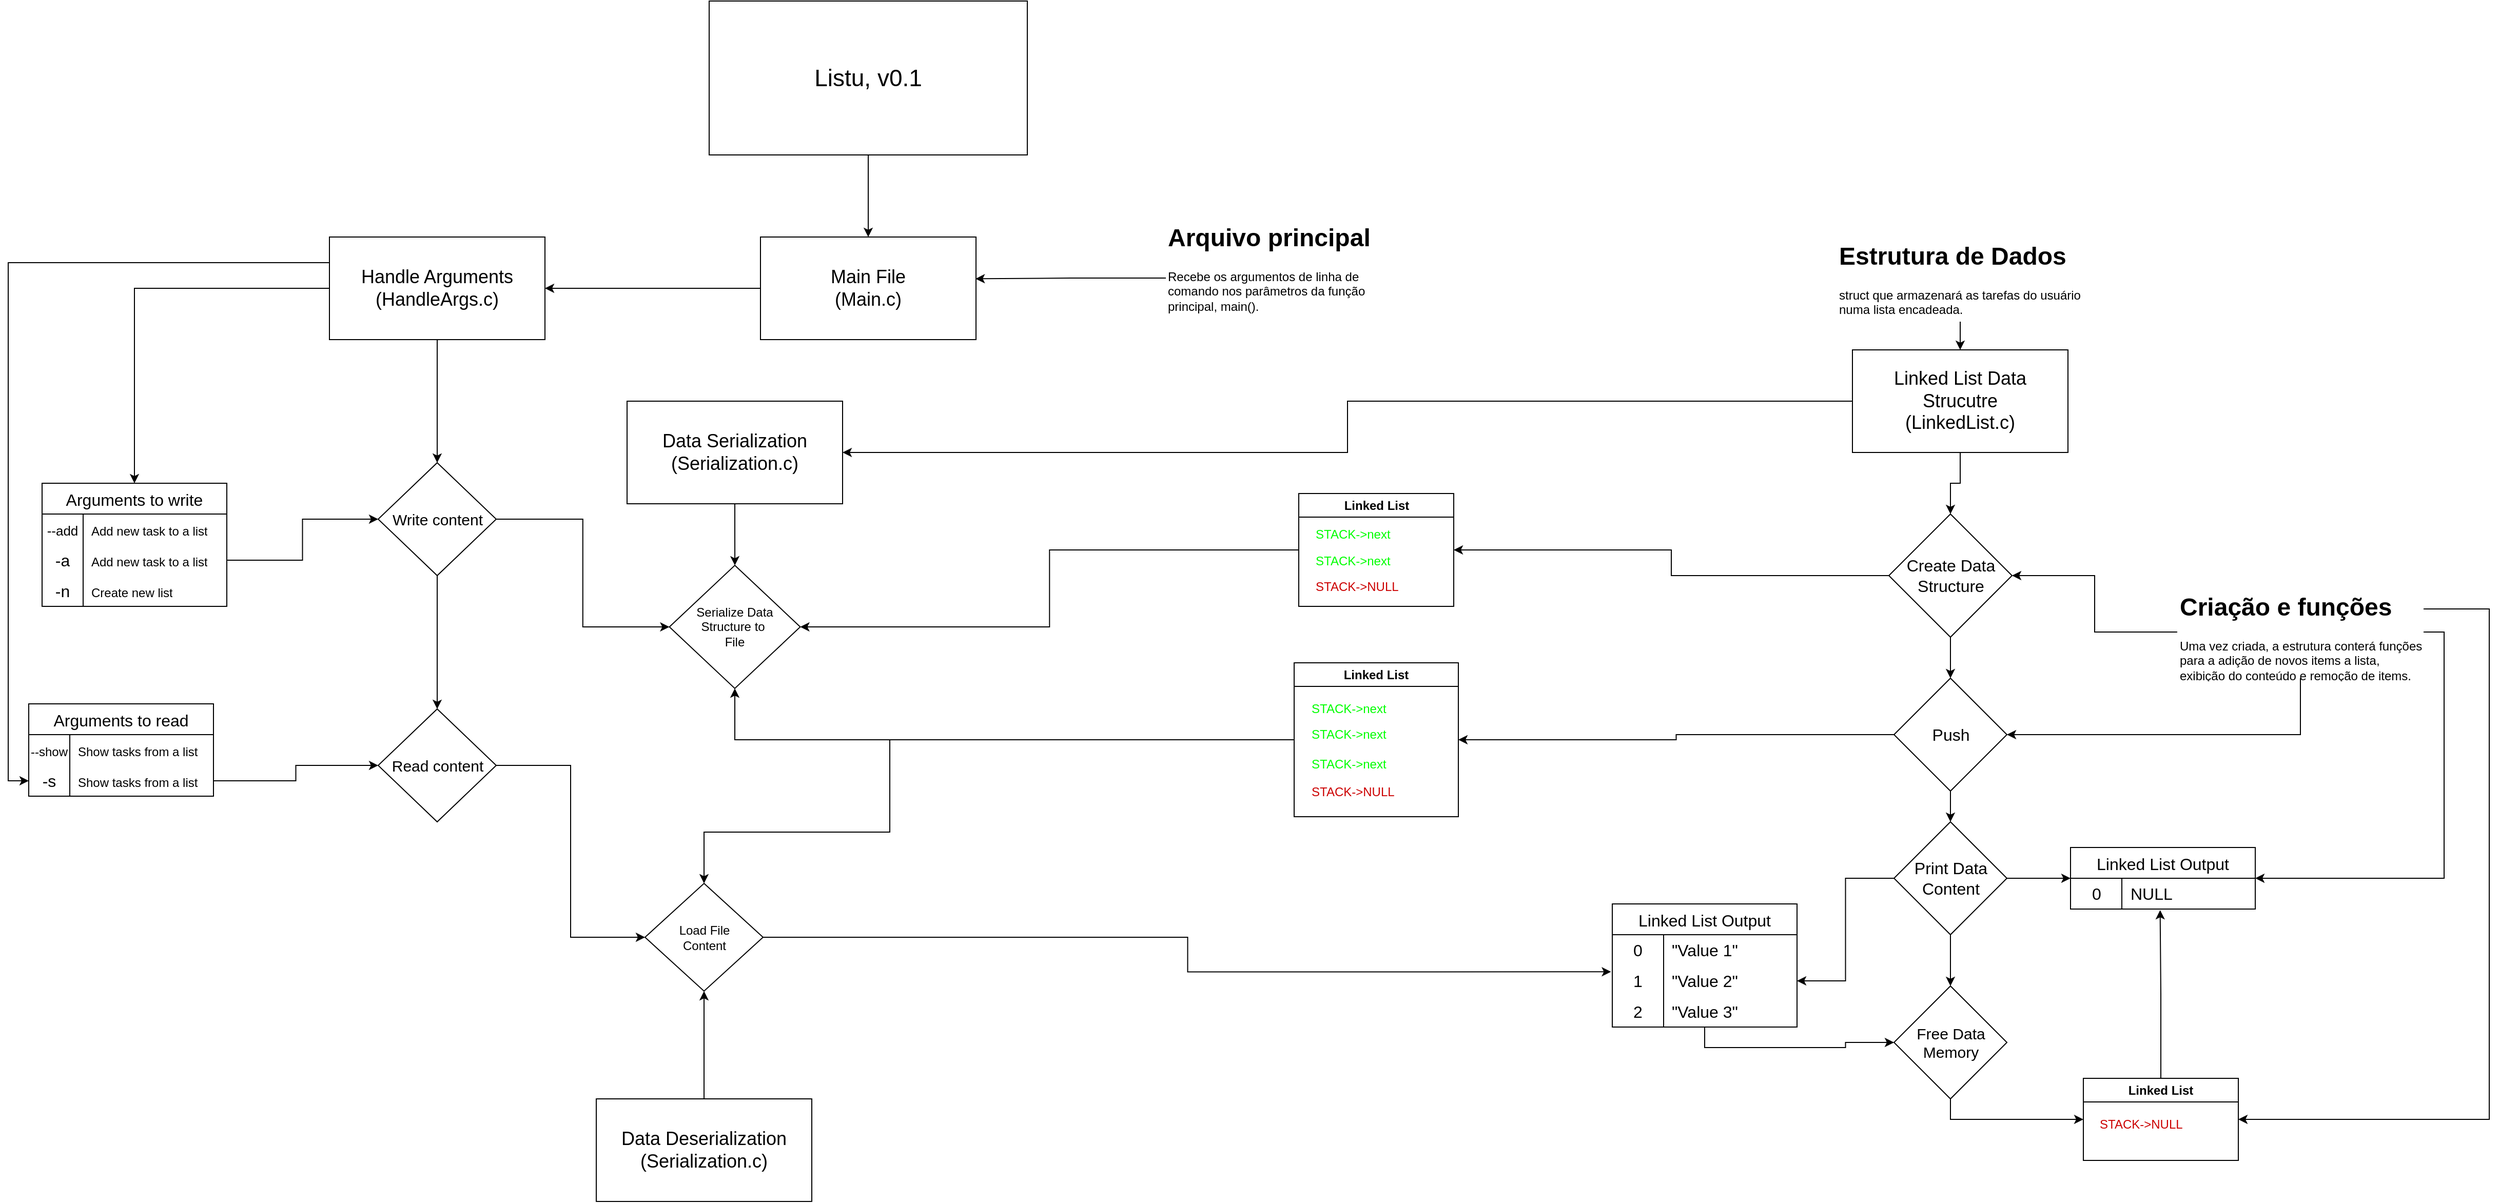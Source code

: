 <mxfile>
    <diagram name="Página-1" id="Dl93Pa4fXCjgyZipKozr">
        <mxGraphModel dx="4282" dy="3084" grid="1" gridSize="10" guides="1" tooltips="1" connect="1" arrows="1" fold="1" page="1" pageScale="1" pageWidth="827" pageHeight="1169" math="0" shadow="0">
            <root>
                <mxCell id="0"/>
                <mxCell id="1" parent="0"/>
                <mxCell id="tLlCtSVkL9Z7azAqla3r-8" style="edgeStyle=orthogonalEdgeStyle;rounded=0;orthogonalLoop=1;jettySize=auto;html=1;exitX=0.5;exitY=1;exitDx=0;exitDy=0;entryX=0.5;entryY=0;entryDx=0;entryDy=0;" parent="1" source="tLlCtSVkL9Z7azAqla3r-1" target="tLlCtSVkL9Z7azAqla3r-4" edge="1">
                    <mxGeometry relative="1" as="geometry"/>
                </mxCell>
                <mxCell id="tLlCtSVkL9Z7azAqla3r-1" value="&lt;font style=&quot;font-size: 23px;&quot;&gt;Listu,&amp;nbsp;&lt;/font&gt;&lt;span style=&quot;font-size: 23px; background-color: initial;&quot;&gt;v0.1&lt;/span&gt;" style="rounded=0;whiteSpace=wrap;html=1;" parent="1" vertex="1">
                    <mxGeometry x="250" y="-120" width="310" height="150" as="geometry"/>
                </mxCell>
                <mxCell id="tLlCtSVkL9Z7azAqla3r-14" style="edgeStyle=orthogonalEdgeStyle;rounded=0;orthogonalLoop=1;jettySize=auto;html=1;exitX=0.5;exitY=1;exitDx=0;exitDy=0;entryX=0.5;entryY=0;entryDx=0;entryDy=0;" parent="1" source="tLlCtSVkL9Z7azAqla3r-2" target="tLlCtSVkL9Z7azAqla3r-10" edge="1">
                    <mxGeometry relative="1" as="geometry"/>
                </mxCell>
                <mxCell id="tLlCtSVkL9Z7azAqla3r-19" style="edgeStyle=orthogonalEdgeStyle;rounded=0;orthogonalLoop=1;jettySize=auto;html=1;exitX=0;exitY=0.5;exitDx=0;exitDy=0;entryX=1;entryY=0.5;entryDx=0;entryDy=0;" parent="1" source="tLlCtSVkL9Z7azAqla3r-2" target="tLlCtSVkL9Z7azAqla3r-5" edge="1">
                    <mxGeometry relative="1" as="geometry"/>
                </mxCell>
                <mxCell id="tLlCtSVkL9Z7azAqla3r-2" value="&lt;font style=&quot;font-size: 18px;&quot;&gt;Linked List Data&lt;/font&gt;&lt;div&gt;&lt;font style=&quot;font-size: 18px;&quot;&gt;Strucutre&lt;/font&gt;&lt;/div&gt;&lt;div&gt;&lt;font style=&quot;font-size: 18px;&quot;&gt;(LinkedList.c)&lt;/font&gt;&lt;/div&gt;" style="rounded=0;whiteSpace=wrap;html=1;" parent="1" vertex="1">
                    <mxGeometry x="1364" y="220" width="210" height="100" as="geometry"/>
                </mxCell>
                <mxCell id="tLlCtSVkL9Z7azAqla3r-137" style="edgeStyle=orthogonalEdgeStyle;rounded=0;orthogonalLoop=1;jettySize=auto;html=1;exitX=0;exitY=0.5;exitDx=0;exitDy=0;entryX=1;entryY=0.5;entryDx=0;entryDy=0;" parent="1" source="tLlCtSVkL9Z7azAqla3r-4" target="tLlCtSVkL9Z7azAqla3r-6" edge="1">
                    <mxGeometry relative="1" as="geometry"/>
                </mxCell>
                <mxCell id="tLlCtSVkL9Z7azAqla3r-4" value="&lt;div&gt;&lt;font style=&quot;font-size: 18px;&quot;&gt;Main File&lt;/font&gt;&lt;/div&gt;&lt;font style=&quot;font-size: 18px;&quot;&gt;(Main.c)&lt;/font&gt;" style="rounded=0;whiteSpace=wrap;html=1;" parent="1" vertex="1">
                    <mxGeometry x="300" y="110" width="210" height="100" as="geometry"/>
                </mxCell>
                <mxCell id="tLlCtSVkL9Z7azAqla3r-29" value="" style="edgeStyle=orthogonalEdgeStyle;rounded=0;orthogonalLoop=1;jettySize=auto;html=1;" parent="1" source="tLlCtSVkL9Z7azAqla3r-5" target="tLlCtSVkL9Z7azAqla3r-28" edge="1">
                    <mxGeometry relative="1" as="geometry"/>
                </mxCell>
                <mxCell id="tLlCtSVkL9Z7azAqla3r-5" value="&lt;span style=&quot;font-size: 18px;&quot;&gt;Data Serialization&lt;/span&gt;&lt;div&gt;&lt;span style=&quot;font-size: 18px;&quot;&gt;(Serialization.c)&lt;/span&gt;&lt;/div&gt;" style="rounded=0;whiteSpace=wrap;html=1;" parent="1" vertex="1">
                    <mxGeometry x="170" y="270" width="210" height="100" as="geometry"/>
                </mxCell>
                <mxCell id="tLlCtSVkL9Z7azAqla3r-139" value="" style="edgeStyle=orthogonalEdgeStyle;rounded=0;orthogonalLoop=1;jettySize=auto;html=1;" parent="1" source="tLlCtSVkL9Z7azAqla3r-6" target="tLlCtSVkL9Z7azAqla3r-138" edge="1">
                    <mxGeometry relative="1" as="geometry"/>
                </mxCell>
                <mxCell id="tLlCtSVkL9Z7azAqla3r-180" style="edgeStyle=orthogonalEdgeStyle;rounded=0;orthogonalLoop=1;jettySize=auto;html=1;exitX=0;exitY=0.5;exitDx=0;exitDy=0;entryX=0.5;entryY=0;entryDx=0;entryDy=0;" parent="1" source="tLlCtSVkL9Z7azAqla3r-6" target="tLlCtSVkL9Z7azAqla3r-156" edge="1">
                    <mxGeometry relative="1" as="geometry"/>
                </mxCell>
                <mxCell id="tLlCtSVkL9Z7azAqla3r-181" style="edgeStyle=orthogonalEdgeStyle;rounded=0;orthogonalLoop=1;jettySize=auto;html=1;exitX=0;exitY=0.25;exitDx=0;exitDy=0;entryX=0;entryY=0.5;entryDx=0;entryDy=0;" parent="1" source="tLlCtSVkL9Z7azAqla3r-6" target="tLlCtSVkL9Z7azAqla3r-170" edge="1">
                    <mxGeometry relative="1" as="geometry">
                        <mxPoint x="-480" y="550" as="targetPoint"/>
                    </mxGeometry>
                </mxCell>
                <mxCell id="tLlCtSVkL9Z7azAqla3r-6" value="&lt;font style=&quot;font-size: 18px;&quot;&gt;Handle Arguments&lt;/font&gt;&lt;div&gt;&lt;font style=&quot;font-size: 18px;&quot;&gt;(HandleArgs.c)&lt;/font&gt;&lt;/div&gt;" style="rounded=0;whiteSpace=wrap;html=1;" parent="1" vertex="1">
                    <mxGeometry x="-120" y="110" width="210" height="100" as="geometry"/>
                </mxCell>
                <mxCell id="tLlCtSVkL9Z7azAqla3r-13" style="edgeStyle=orthogonalEdgeStyle;rounded=0;orthogonalLoop=1;jettySize=auto;html=1;exitX=0.5;exitY=1;exitDx=0;exitDy=0;entryX=0.5;entryY=0;entryDx=0;entryDy=0;" parent="1" source="tLlCtSVkL9Z7azAqla3r-9" target="tLlCtSVkL9Z7azAqla3r-11" edge="1">
                    <mxGeometry relative="1" as="geometry"/>
                </mxCell>
                <mxCell id="tLlCtSVkL9Z7azAqla3r-117" style="edgeStyle=orthogonalEdgeStyle;rounded=0;orthogonalLoop=1;jettySize=auto;html=1;exitX=0;exitY=0.5;exitDx=0;exitDy=0;entryX=1;entryY=0.5;entryDx=0;entryDy=0;" parent="1" source="tLlCtSVkL9Z7azAqla3r-9" target="tLlCtSVkL9Z7azAqla3r-55" edge="1">
                    <mxGeometry relative="1" as="geometry">
                        <mxPoint x="1300" y="625" as="targetPoint"/>
                    </mxGeometry>
                </mxCell>
                <mxCell id="tLlCtSVkL9Z7azAqla3r-9" value="&lt;font style=&quot;font-size: 16px;&quot;&gt;Push&lt;/font&gt;" style="rhombus;whiteSpace=wrap;html=1;" parent="1" vertex="1">
                    <mxGeometry x="1404.5" y="540" width="110" height="110" as="geometry"/>
                </mxCell>
                <mxCell id="tLlCtSVkL9Z7azAqla3r-12" style="edgeStyle=orthogonalEdgeStyle;rounded=0;orthogonalLoop=1;jettySize=auto;html=1;exitX=0.5;exitY=1;exitDx=0;exitDy=0;entryX=0.5;entryY=0;entryDx=0;entryDy=0;" parent="1" source="tLlCtSVkL9Z7azAqla3r-10" target="tLlCtSVkL9Z7azAqla3r-9" edge="1">
                    <mxGeometry relative="1" as="geometry"/>
                </mxCell>
                <mxCell id="QZfTrcDNZzb8Ww1M7tTq-1" style="edgeStyle=orthogonalEdgeStyle;rounded=0;orthogonalLoop=1;jettySize=auto;html=1;exitX=0;exitY=0.5;exitDx=0;exitDy=0;entryX=1;entryY=0.5;entryDx=0;entryDy=0;" parent="1" source="tLlCtSVkL9Z7azAqla3r-10" target="tLlCtSVkL9Z7azAqla3r-50" edge="1">
                    <mxGeometry relative="1" as="geometry">
                        <mxPoint x="1295.5" y="440" as="targetPoint"/>
                    </mxGeometry>
                </mxCell>
                <mxCell id="tLlCtSVkL9Z7azAqla3r-10" value="&lt;font style=&quot;font-size: 16px;&quot;&gt;Create Data&lt;/font&gt;&lt;div&gt;&lt;font style=&quot;font-size: 16px;&quot;&gt;Structure&lt;/font&gt;&lt;/div&gt;" style="rhombus;whiteSpace=wrap;html=1;" parent="1" vertex="1">
                    <mxGeometry x="1399.5" y="380" width="120" height="120" as="geometry"/>
                </mxCell>
                <mxCell id="tLlCtSVkL9Z7azAqla3r-15" style="edgeStyle=orthogonalEdgeStyle;rounded=0;orthogonalLoop=1;jettySize=auto;html=1;exitX=0.5;exitY=1;exitDx=0;exitDy=0;entryX=0.5;entryY=0;entryDx=0;entryDy=0;" parent="1" source="tLlCtSVkL9Z7azAqla3r-11" target="tLlCtSVkL9Z7azAqla3r-16" edge="1">
                    <mxGeometry relative="1" as="geometry">
                        <mxPoint x="1459.5" y="840" as="targetPoint"/>
                    </mxGeometry>
                </mxCell>
                <mxCell id="tLlCtSVkL9Z7azAqla3r-121" style="edgeStyle=orthogonalEdgeStyle;rounded=0;orthogonalLoop=1;jettySize=auto;html=1;exitX=0;exitY=0.5;exitDx=0;exitDy=0;entryX=1;entryY=0.5;entryDx=0;entryDy=0;" parent="1" source="tLlCtSVkL9Z7azAqla3r-11" target="tLlCtSVkL9Z7azAqla3r-67" edge="1">
                    <mxGeometry relative="1" as="geometry"/>
                </mxCell>
                <mxCell id="tLlCtSVkL9Z7azAqla3r-126" style="edgeStyle=orthogonalEdgeStyle;rounded=0;orthogonalLoop=1;jettySize=auto;html=1;exitX=1;exitY=0.5;exitDx=0;exitDy=0;entryX=0;entryY=0.5;entryDx=0;entryDy=0;" parent="1" source="tLlCtSVkL9Z7azAqla3r-11" target="tLlCtSVkL9Z7azAqla3r-101" edge="1">
                    <mxGeometry relative="1" as="geometry"/>
                </mxCell>
                <mxCell id="tLlCtSVkL9Z7azAqla3r-11" value="&lt;font style=&quot;font-size: 16px;&quot;&gt;Print Data&lt;/font&gt;&lt;div&gt;&lt;font style=&quot;font-size: 16px;&quot;&gt;Content&lt;/font&gt;&lt;/div&gt;" style="rhombus;whiteSpace=wrap;html=1;" parent="1" vertex="1">
                    <mxGeometry x="1404.5" y="680" width="110" height="110" as="geometry"/>
                </mxCell>
                <mxCell id="tLlCtSVkL9Z7azAqla3r-100" style="edgeStyle=orthogonalEdgeStyle;rounded=0;orthogonalLoop=1;jettySize=auto;html=1;exitX=0.5;exitY=1;exitDx=0;exitDy=0;entryX=0;entryY=0.5;entryDx=0;entryDy=0;" parent="1" source="tLlCtSVkL9Z7azAqla3r-16" target="tLlCtSVkL9Z7azAqla3r-91" edge="1">
                    <mxGeometry relative="1" as="geometry"/>
                </mxCell>
                <mxCell id="tLlCtSVkL9Z7azAqla3r-16" value="&lt;div&gt;&lt;font style=&quot;font-size: 15px;&quot;&gt;&lt;br&gt;&lt;/font&gt;&lt;/div&gt;&lt;font style=&quot;font-size: 15px;&quot;&gt;Free Data&lt;/font&gt;&lt;div&gt;&lt;font style=&quot;font-size: 15px;&quot;&gt;Memory&lt;/font&gt;&lt;div style=&quot;font-size: 15px;&quot;&gt;&lt;br&gt;&lt;/div&gt;&lt;/div&gt;" style="rhombus;whiteSpace=wrap;html=1;" parent="1" vertex="1">
                    <mxGeometry x="1404.5" y="840" width="110" height="110" as="geometry"/>
                </mxCell>
                <mxCell id="tLlCtSVkL9Z7azAqla3r-132" value="" style="edgeStyle=orthogonalEdgeStyle;rounded=0;orthogonalLoop=1;jettySize=auto;html=1;" parent="1" source="tLlCtSVkL9Z7azAqla3r-25" target="tLlCtSVkL9Z7azAqla3r-131" edge="1">
                    <mxGeometry relative="1" as="geometry"/>
                </mxCell>
                <mxCell id="tLlCtSVkL9Z7azAqla3r-25" value="&lt;span style=&quot;font-size: 18px;&quot;&gt;Data Deserialization&lt;/span&gt;&lt;div&gt;&lt;span style=&quot;font-size: 18px;&quot;&gt;(Serialization.c)&lt;/span&gt;&lt;/div&gt;" style="rounded=0;whiteSpace=wrap;html=1;" parent="1" vertex="1">
                    <mxGeometry x="140" y="950" width="210" height="100" as="geometry"/>
                </mxCell>
                <mxCell id="tLlCtSVkL9Z7azAqla3r-28" value="Serialize Data&lt;div&gt;Structure to&amp;nbsp;&lt;/div&gt;&lt;div&gt;File&lt;/div&gt;" style="rhombus;whiteSpace=wrap;html=1;rounded=0;" parent="1" vertex="1">
                    <mxGeometry x="211.25" y="430" width="127.5" height="120" as="geometry"/>
                </mxCell>
                <mxCell id="tLlCtSVkL9Z7azAqla3r-116" style="edgeStyle=orthogonalEdgeStyle;rounded=0;orthogonalLoop=1;jettySize=auto;html=1;exitX=0;exitY=0.5;exitDx=0;exitDy=0;entryX=1;entryY=0.5;entryDx=0;entryDy=0;" parent="1" source="tLlCtSVkL9Z7azAqla3r-50" target="tLlCtSVkL9Z7azAqla3r-28" edge="1">
                    <mxGeometry relative="1" as="geometry"/>
                </mxCell>
                <mxCell id="tLlCtSVkL9Z7azAqla3r-50" value="Linked List" style="swimlane;whiteSpace=wrap;html=1;" parent="1" vertex="1">
                    <mxGeometry x="824.5" y="360" width="151" height="110" as="geometry">
                        <mxRectangle x="1010" y="420" width="100" height="30" as="alternateBounds"/>
                    </mxGeometry>
                </mxCell>
                <mxCell id="tLlCtSVkL9Z7azAqla3r-51" value="&lt;font color=&quot;#00ff00&quot;&gt;STACK-&amp;gt;next&lt;/font&gt;" style="text;strokeColor=none;fillColor=none;align=left;verticalAlign=middle;spacingLeft=4;spacingRight=4;overflow=hidden;points=[[0,0.5],[1,0.5]];portConstraint=eastwest;rotatable=0;whiteSpace=wrap;html=1;" parent="tLlCtSVkL9Z7azAqla3r-50" vertex="1">
                    <mxGeometry x="10" y="25" width="89" height="30" as="geometry"/>
                </mxCell>
                <mxCell id="tLlCtSVkL9Z7azAqla3r-53" value="&lt;font color=&quot;#00ff00&quot;&gt;STACK-&amp;gt;next&lt;/font&gt;" style="text;strokeColor=none;fillColor=none;align=left;verticalAlign=middle;spacingLeft=4;spacingRight=4;overflow=hidden;points=[[0,0.5],[1,0.5]];portConstraint=eastwest;rotatable=0;whiteSpace=wrap;html=1;fontFamily=Helvetica;fontSize=12;fontColor=default;" parent="tLlCtSVkL9Z7azAqla3r-50" vertex="1">
                    <mxGeometry x="10" y="51" width="89" height="30" as="geometry"/>
                </mxCell>
                <mxCell id="tLlCtSVkL9Z7azAqla3r-59" value="&lt;font color=&quot;#cc0000&quot;&gt;STACK-&amp;gt;NULL&lt;/font&gt;" style="text;strokeColor=none;fillColor=none;align=left;verticalAlign=middle;spacingLeft=4;spacingRight=4;overflow=hidden;points=[[0,0.5],[1,0.5]];portConstraint=eastwest;rotatable=0;whiteSpace=wrap;html=1;" parent="tLlCtSVkL9Z7azAqla3r-50" vertex="1">
                    <mxGeometry x="10" y="76" width="100" height="30" as="geometry"/>
                </mxCell>
                <mxCell id="tLlCtSVkL9Z7azAqla3r-129" style="edgeStyle=orthogonalEdgeStyle;rounded=0;orthogonalLoop=1;jettySize=auto;html=1;exitX=0;exitY=0.5;exitDx=0;exitDy=0;entryX=0.5;entryY=1;entryDx=0;entryDy=0;" parent="1" source="tLlCtSVkL9Z7azAqla3r-55" target="tLlCtSVkL9Z7azAqla3r-28" edge="1">
                    <mxGeometry relative="1" as="geometry"/>
                </mxCell>
                <mxCell id="tLlCtSVkL9Z7azAqla3r-133" style="edgeStyle=orthogonalEdgeStyle;rounded=0;orthogonalLoop=1;jettySize=auto;html=1;exitX=0;exitY=0.5;exitDx=0;exitDy=0;entryX=0.5;entryY=0;entryDx=0;entryDy=0;" parent="1" source="tLlCtSVkL9Z7azAqla3r-55" target="tLlCtSVkL9Z7azAqla3r-131" edge="1">
                    <mxGeometry relative="1" as="geometry">
                        <Array as="points">
                            <mxPoint x="426" y="690"/>
                            <mxPoint x="245" y="690"/>
                        </Array>
                    </mxGeometry>
                </mxCell>
                <mxCell id="tLlCtSVkL9Z7azAqla3r-55" value="Linked List" style="swimlane;whiteSpace=wrap;html=1;" parent="1" vertex="1">
                    <mxGeometry x="820" y="525" width="160" height="150" as="geometry">
                        <mxRectangle x="1010" y="600" width="100" height="30" as="alternateBounds"/>
                    </mxGeometry>
                </mxCell>
                <mxCell id="tLlCtSVkL9Z7azAqla3r-56" value="&lt;font color=&quot;#00ff00&quot;&gt;STACK-&amp;gt;next&lt;/font&gt;" style="text;strokeColor=none;fillColor=none;align=left;verticalAlign=middle;spacingLeft=4;spacingRight=4;overflow=hidden;points=[[0,0.5],[1,0.5]];portConstraint=eastwest;rotatable=0;whiteSpace=wrap;html=1;" parent="tLlCtSVkL9Z7azAqla3r-55" vertex="1">
                    <mxGeometry x="11" y="30" width="89" height="30" as="geometry"/>
                </mxCell>
                <mxCell id="tLlCtSVkL9Z7azAqla3r-57" value="&lt;font color=&quot;#00ff00&quot;&gt;STACK-&amp;gt;next&lt;/font&gt;" style="text;strokeColor=none;fillColor=none;align=left;verticalAlign=middle;spacingLeft=4;spacingRight=4;overflow=hidden;points=[[0,0.5],[1,0.5]];portConstraint=eastwest;rotatable=0;whiteSpace=wrap;html=1;" parent="tLlCtSVkL9Z7azAqla3r-55" vertex="1">
                    <mxGeometry x="11" y="55" width="89" height="30" as="geometry"/>
                </mxCell>
                <mxCell id="tLlCtSVkL9Z7azAqla3r-58" value="&lt;font color=&quot;#00ff00&quot;&gt;STACK-&amp;gt;next&lt;/font&gt;" style="text;strokeColor=none;fillColor=none;align=left;verticalAlign=middle;spacingLeft=4;spacingRight=4;overflow=hidden;points=[[0,0.5],[1,0.5]];portConstraint=eastwest;rotatable=0;whiteSpace=wrap;html=1;" parent="tLlCtSVkL9Z7azAqla3r-55" vertex="1">
                    <mxGeometry x="11" y="84" width="89" height="30" as="geometry"/>
                </mxCell>
                <mxCell id="tLlCtSVkL9Z7azAqla3r-76" value="&lt;font color=&quot;#cc0000&quot;&gt;STACK-&amp;gt;NULL&lt;/font&gt;" style="text;strokeColor=none;fillColor=none;align=left;verticalAlign=middle;spacingLeft=4;spacingRight=4;overflow=hidden;points=[[0,0.5],[1,0.5]];portConstraint=eastwest;rotatable=0;whiteSpace=wrap;html=1;" parent="tLlCtSVkL9Z7azAqla3r-55" vertex="1">
                    <mxGeometry x="11" y="111" width="99" height="30" as="geometry"/>
                </mxCell>
                <mxCell id="tLlCtSVkL9Z7azAqla3r-124" style="edgeStyle=orthogonalEdgeStyle;rounded=0;orthogonalLoop=1;jettySize=auto;html=1;exitX=0.5;exitY=1;exitDx=0;exitDy=0;entryX=0;entryY=0.5;entryDx=0;entryDy=0;" parent="1" source="tLlCtSVkL9Z7azAqla3r-63" target="tLlCtSVkL9Z7azAqla3r-16" edge="1">
                    <mxGeometry relative="1" as="geometry"/>
                </mxCell>
                <mxCell id="tLlCtSVkL9Z7azAqla3r-63" value="Linked List Output" style="shape=table;startSize=30;container=1;collapsible=0;childLayout=tableLayout;fixedRows=1;rowLines=0;fontStyle=0;strokeColor=default;fontSize=16;" parent="1" vertex="1">
                    <mxGeometry x="1130" y="760" width="180" height="120" as="geometry"/>
                </mxCell>
                <mxCell id="tLlCtSVkL9Z7azAqla3r-64" value="" style="shape=tableRow;horizontal=0;startSize=0;swimlaneHead=0;swimlaneBody=0;top=0;left=0;bottom=0;right=0;collapsible=0;dropTarget=0;fillColor=none;points=[[0,0.5],[1,0.5]];portConstraint=eastwest;strokeColor=inherit;fontSize=16;" parent="tLlCtSVkL9Z7azAqla3r-63" vertex="1">
                    <mxGeometry y="30" width="180" height="30" as="geometry"/>
                </mxCell>
                <mxCell id="tLlCtSVkL9Z7azAqla3r-65" value="0" style="shape=partialRectangle;html=1;whiteSpace=wrap;connectable=0;fillColor=none;top=0;left=0;bottom=0;right=0;overflow=hidden;pointerEvents=1;strokeColor=inherit;fontSize=16;" parent="tLlCtSVkL9Z7azAqla3r-64" vertex="1">
                    <mxGeometry width="50" height="30" as="geometry">
                        <mxRectangle width="50" height="30" as="alternateBounds"/>
                    </mxGeometry>
                </mxCell>
                <mxCell id="tLlCtSVkL9Z7azAqla3r-66" value="&quot;Value 1&quot;" style="shape=partialRectangle;html=1;whiteSpace=wrap;connectable=0;fillColor=none;top=0;left=0;bottom=0;right=0;align=left;spacingLeft=6;overflow=hidden;strokeColor=inherit;fontSize=16;" parent="tLlCtSVkL9Z7azAqla3r-64" vertex="1">
                    <mxGeometry x="50" width="130" height="30" as="geometry">
                        <mxRectangle width="130" height="30" as="alternateBounds"/>
                    </mxGeometry>
                </mxCell>
                <mxCell id="tLlCtSVkL9Z7azAqla3r-67" value="" style="shape=tableRow;horizontal=0;startSize=0;swimlaneHead=0;swimlaneBody=0;top=0;left=0;bottom=0;right=0;collapsible=0;dropTarget=0;fillColor=none;points=[[0,0.5],[1,0.5]];portConstraint=eastwest;strokeColor=inherit;fontSize=16;" parent="tLlCtSVkL9Z7azAqla3r-63" vertex="1">
                    <mxGeometry y="60" width="180" height="30" as="geometry"/>
                </mxCell>
                <mxCell id="tLlCtSVkL9Z7azAqla3r-68" value="1" style="shape=partialRectangle;html=1;whiteSpace=wrap;connectable=0;fillColor=none;top=0;left=0;bottom=0;right=0;overflow=hidden;strokeColor=inherit;fontSize=16;" parent="tLlCtSVkL9Z7azAqla3r-67" vertex="1">
                    <mxGeometry width="50" height="30" as="geometry">
                        <mxRectangle width="50" height="30" as="alternateBounds"/>
                    </mxGeometry>
                </mxCell>
                <mxCell id="tLlCtSVkL9Z7azAqla3r-69" value="&quot;Value 2&quot;" style="shape=partialRectangle;html=1;whiteSpace=wrap;connectable=0;fillColor=none;top=0;left=0;bottom=0;right=0;align=left;spacingLeft=6;overflow=hidden;strokeColor=inherit;fontSize=16;" parent="tLlCtSVkL9Z7azAqla3r-67" vertex="1">
                    <mxGeometry x="50" width="130" height="30" as="geometry">
                        <mxRectangle width="130" height="30" as="alternateBounds"/>
                    </mxGeometry>
                </mxCell>
                <mxCell id="tLlCtSVkL9Z7azAqla3r-70" value="" style="shape=tableRow;horizontal=0;startSize=0;swimlaneHead=0;swimlaneBody=0;top=0;left=0;bottom=0;right=0;collapsible=0;dropTarget=0;fillColor=none;points=[[0,0.5],[1,0.5]];portConstraint=eastwest;strokeColor=inherit;fontSize=16;" parent="tLlCtSVkL9Z7azAqla3r-63" vertex="1">
                    <mxGeometry y="90" width="180" height="30" as="geometry"/>
                </mxCell>
                <mxCell id="tLlCtSVkL9Z7azAqla3r-71" value="2" style="shape=partialRectangle;html=1;whiteSpace=wrap;connectable=0;fillColor=none;top=0;left=0;bottom=0;right=0;overflow=hidden;strokeColor=inherit;fontSize=16;" parent="tLlCtSVkL9Z7azAqla3r-70" vertex="1">
                    <mxGeometry width="50" height="30" as="geometry">
                        <mxRectangle width="50" height="30" as="alternateBounds"/>
                    </mxGeometry>
                </mxCell>
                <mxCell id="tLlCtSVkL9Z7azAqla3r-72" value="&quot;Value 3&quot;" style="shape=partialRectangle;html=1;whiteSpace=wrap;connectable=0;fillColor=none;top=0;left=0;bottom=0;right=0;align=left;spacingLeft=6;overflow=hidden;strokeColor=inherit;fontSize=16;" parent="tLlCtSVkL9Z7azAqla3r-70" vertex="1">
                    <mxGeometry x="50" width="130" height="30" as="geometry">
                        <mxRectangle width="130" height="30" as="alternateBounds"/>
                    </mxGeometry>
                </mxCell>
                <mxCell id="tLlCtSVkL9Z7azAqla3r-91" value="Linked List" style="swimlane;whiteSpace=wrap;html=1;" parent="1" vertex="1">
                    <mxGeometry x="1589" y="930" width="151" height="80" as="geometry">
                        <mxRectangle x="1010" y="420" width="100" height="30" as="alternateBounds"/>
                    </mxGeometry>
                </mxCell>
                <mxCell id="tLlCtSVkL9Z7azAqla3r-94" value="&lt;font color=&quot;#cc0000&quot;&gt;STACK-&amp;gt;NULL&lt;/font&gt;" style="text;strokeColor=none;fillColor=none;align=left;verticalAlign=middle;spacingLeft=4;spacingRight=4;overflow=hidden;points=[[0,0.5],[1,0.5]];portConstraint=eastwest;rotatable=0;whiteSpace=wrap;html=1;" parent="tLlCtSVkL9Z7azAqla3r-91" vertex="1">
                    <mxGeometry x="10" y="30" width="100" height="30" as="geometry"/>
                </mxCell>
                <mxCell id="tLlCtSVkL9Z7azAqla3r-101" value="Linked List Output" style="shape=table;startSize=30;container=1;collapsible=0;childLayout=tableLayout;fixedRows=1;rowLines=0;fontStyle=0;strokeColor=default;fontSize=16;" parent="1" vertex="1">
                    <mxGeometry x="1576.5" y="705" width="180" height="60" as="geometry"/>
                </mxCell>
                <mxCell id="tLlCtSVkL9Z7azAqla3r-102" value="" style="shape=tableRow;horizontal=0;startSize=0;swimlaneHead=0;swimlaneBody=0;top=0;left=0;bottom=0;right=0;collapsible=0;dropTarget=0;fillColor=none;points=[[0,0.5],[1,0.5]];portConstraint=eastwest;strokeColor=inherit;fontSize=16;" parent="tLlCtSVkL9Z7azAqla3r-101" vertex="1">
                    <mxGeometry y="30" width="180" height="30" as="geometry"/>
                </mxCell>
                <mxCell id="tLlCtSVkL9Z7azAqla3r-103" value="0" style="shape=partialRectangle;html=1;whiteSpace=wrap;connectable=0;fillColor=none;top=0;left=0;bottom=0;right=0;overflow=hidden;pointerEvents=1;strokeColor=inherit;fontSize=16;" parent="tLlCtSVkL9Z7azAqla3r-102" vertex="1">
                    <mxGeometry width="50" height="30" as="geometry">
                        <mxRectangle width="50" height="30" as="alternateBounds"/>
                    </mxGeometry>
                </mxCell>
                <mxCell id="tLlCtSVkL9Z7azAqla3r-104" value="NULL" style="shape=partialRectangle;html=1;whiteSpace=wrap;connectable=0;fillColor=none;top=0;left=0;bottom=0;right=0;align=left;spacingLeft=6;overflow=hidden;strokeColor=inherit;fontSize=16;" parent="tLlCtSVkL9Z7azAqla3r-102" vertex="1">
                    <mxGeometry x="50" width="130" height="30" as="geometry">
                        <mxRectangle width="130" height="30" as="alternateBounds"/>
                    </mxGeometry>
                </mxCell>
                <mxCell id="tLlCtSVkL9Z7azAqla3r-125" style="edgeStyle=orthogonalEdgeStyle;rounded=0;orthogonalLoop=1;jettySize=auto;html=1;exitX=0.5;exitY=0;exitDx=0;exitDy=0;entryX=0.485;entryY=1.034;entryDx=0;entryDy=0;entryPerimeter=0;" parent="1" source="tLlCtSVkL9Z7azAqla3r-91" target="tLlCtSVkL9Z7azAqla3r-102" edge="1">
                    <mxGeometry relative="1" as="geometry"/>
                </mxCell>
                <mxCell id="tLlCtSVkL9Z7azAqla3r-131" value="Load File&lt;div&gt;Content&lt;/div&gt;" style="rhombus;whiteSpace=wrap;html=1;rounded=0;" parent="1" vertex="1">
                    <mxGeometry x="187.5" y="740" width="115" height="105" as="geometry"/>
                </mxCell>
                <mxCell id="tLlCtSVkL9Z7azAqla3r-135" style="edgeStyle=orthogonalEdgeStyle;rounded=0;orthogonalLoop=1;jettySize=auto;html=1;exitX=1;exitY=0.5;exitDx=0;exitDy=0;entryX=-0.007;entryY=0.206;entryDx=0;entryDy=0;entryPerimeter=0;" parent="1" source="tLlCtSVkL9Z7azAqla3r-131" target="tLlCtSVkL9Z7azAqla3r-67" edge="1">
                    <mxGeometry relative="1" as="geometry"/>
                </mxCell>
                <mxCell id="tLlCtSVkL9Z7azAqla3r-153" style="edgeStyle=orthogonalEdgeStyle;rounded=0;orthogonalLoop=1;jettySize=auto;html=1;exitX=0.5;exitY=1;exitDx=0;exitDy=0;" parent="1" source="tLlCtSVkL9Z7azAqla3r-138" target="tLlCtSVkL9Z7azAqla3r-152" edge="1">
                    <mxGeometry relative="1" as="geometry"/>
                </mxCell>
                <mxCell id="tLlCtSVkL9Z7azAqla3r-154" style="edgeStyle=orthogonalEdgeStyle;rounded=0;orthogonalLoop=1;jettySize=auto;html=1;exitX=1;exitY=0.5;exitDx=0;exitDy=0;entryX=0;entryY=0.5;entryDx=0;entryDy=0;" parent="1" source="tLlCtSVkL9Z7azAqla3r-138" target="tLlCtSVkL9Z7azAqla3r-28" edge="1">
                    <mxGeometry relative="1" as="geometry"/>
                </mxCell>
                <mxCell id="tLlCtSVkL9Z7azAqla3r-138" value="&lt;font style=&quot;font-size: 15px;&quot;&gt;Write content&lt;/font&gt;" style="rhombus;whiteSpace=wrap;html=1;rounded=0;" parent="1" vertex="1">
                    <mxGeometry x="-72.5" y="330" width="115" height="110" as="geometry"/>
                </mxCell>
                <mxCell id="tLlCtSVkL9Z7azAqla3r-140" value="&lt;h1 style=&quot;margin-top: 0px;&quot;&gt;Arquivo principal&lt;/h1&gt;&lt;p&gt;Recebe os argumentos de linha de comando nos parâmetros da função principal, main().&lt;/p&gt;" style="text;html=1;whiteSpace=wrap;overflow=hidden;rounded=0;" parent="1" vertex="1">
                    <mxGeometry x="695" y="90" width="205" height="120" as="geometry"/>
                </mxCell>
                <mxCell id="tLlCtSVkL9Z7azAqla3r-142" style="edgeStyle=orthogonalEdgeStyle;rounded=0;orthogonalLoop=1;jettySize=auto;html=1;exitX=0;exitY=0.5;exitDx=0;exitDy=0;entryX=0.998;entryY=0.407;entryDx=0;entryDy=0;entryPerimeter=0;" parent="1" source="tLlCtSVkL9Z7azAqla3r-140" target="tLlCtSVkL9Z7azAqla3r-4" edge="1">
                    <mxGeometry relative="1" as="geometry"/>
                </mxCell>
                <mxCell id="6" style="edgeStyle=none;html=1;exitX=0.5;exitY=1;exitDx=0;exitDy=0;entryX=0.5;entryY=0;entryDx=0;entryDy=0;" edge="1" parent="1" source="tLlCtSVkL9Z7azAqla3r-143" target="tLlCtSVkL9Z7azAqla3r-2">
                    <mxGeometry relative="1" as="geometry"/>
                </mxCell>
                <mxCell id="tLlCtSVkL9Z7azAqla3r-143" value="&lt;h1 style=&quot;margin-top: 0px;&quot;&gt;Estrutura de Dados&lt;/h1&gt;&lt;p&gt;struct que armazenará as tarefas do usuário numa lista encadeada.&lt;/p&gt;" style="text;html=1;whiteSpace=wrap;overflow=hidden;rounded=0;" parent="1" vertex="1">
                    <mxGeometry x="1349" y="107.5" width="240" height="85" as="geometry"/>
                </mxCell>
                <mxCell id="tLlCtSVkL9Z7azAqla3r-147" style="edgeStyle=orthogonalEdgeStyle;rounded=0;orthogonalLoop=1;jettySize=auto;html=1;exitX=0;exitY=0.5;exitDx=0;exitDy=0;entryX=1;entryY=0.5;entryDx=0;entryDy=0;" parent="1" source="tLlCtSVkL9Z7azAqla3r-145" target="tLlCtSVkL9Z7azAqla3r-10" edge="1">
                    <mxGeometry relative="1" as="geometry"/>
                </mxCell>
                <mxCell id="tLlCtSVkL9Z7azAqla3r-148" style="edgeStyle=orthogonalEdgeStyle;rounded=0;orthogonalLoop=1;jettySize=auto;html=1;exitX=0.5;exitY=1;exitDx=0;exitDy=0;entryX=1;entryY=0.5;entryDx=0;entryDy=0;" parent="1" source="tLlCtSVkL9Z7azAqla3r-145" target="tLlCtSVkL9Z7azAqla3r-9" edge="1">
                    <mxGeometry relative="1" as="geometry"/>
                </mxCell>
                <mxCell id="tLlCtSVkL9Z7azAqla3r-149" style="edgeStyle=orthogonalEdgeStyle;rounded=0;orthogonalLoop=1;jettySize=auto;html=1;exitX=1;exitY=0.5;exitDx=0;exitDy=0;entryX=1;entryY=0.5;entryDx=0;entryDy=0;" parent="1" source="tLlCtSVkL9Z7azAqla3r-145" target="tLlCtSVkL9Z7azAqla3r-101" edge="1">
                    <mxGeometry relative="1" as="geometry"/>
                </mxCell>
                <mxCell id="tLlCtSVkL9Z7azAqla3r-150" style="edgeStyle=orthogonalEdgeStyle;rounded=0;orthogonalLoop=1;jettySize=auto;html=1;exitX=1;exitY=0.25;exitDx=0;exitDy=0;entryX=1;entryY=0.5;entryDx=0;entryDy=0;" parent="1" source="tLlCtSVkL9Z7azAqla3r-145" target="tLlCtSVkL9Z7azAqla3r-91" edge="1">
                    <mxGeometry relative="1" as="geometry">
                        <mxPoint x="2084.5" y="770" as="targetPoint"/>
                        <Array as="points">
                            <mxPoint x="1984.5" y="473"/>
                            <mxPoint x="1984.5" y="970"/>
                        </Array>
                    </mxGeometry>
                </mxCell>
                <mxCell id="tLlCtSVkL9Z7azAqla3r-145" value="&lt;h1 style=&quot;margin-top: 0px;&quot;&gt;Criação e funções&lt;/h1&gt;&lt;p&gt;Uma vez criada, a estrutura conterá funções para a adição de novos items a lista, exibição do conteúdo e remoção de items.&lt;/p&gt;" style="text;html=1;whiteSpace=wrap;overflow=hidden;rounded=0;" parent="1" vertex="1">
                    <mxGeometry x="1680.5" y="450" width="240" height="90" as="geometry"/>
                </mxCell>
                <mxCell id="tLlCtSVkL9Z7azAqla3r-155" style="edgeStyle=orthogonalEdgeStyle;rounded=0;orthogonalLoop=1;jettySize=auto;html=1;exitX=1;exitY=0.5;exitDx=0;exitDy=0;entryX=0;entryY=0.5;entryDx=0;entryDy=0;" parent="1" source="tLlCtSVkL9Z7azAqla3r-152" target="tLlCtSVkL9Z7azAqla3r-131" edge="1">
                    <mxGeometry relative="1" as="geometry"/>
                </mxCell>
                <mxCell id="tLlCtSVkL9Z7azAqla3r-152" value="&lt;font style=&quot;font-size: 15px;&quot;&gt;Read content&lt;/font&gt;" style="rhombus;whiteSpace=wrap;html=1;rounded=0;" parent="1" vertex="1">
                    <mxGeometry x="-72.5" y="570" width="115" height="110" as="geometry"/>
                </mxCell>
                <mxCell id="tLlCtSVkL9Z7azAqla3r-156" value="Arguments to write" style="shape=table;startSize=30;container=1;collapsible=0;childLayout=tableLayout;fixedRows=1;rowLines=0;fontStyle=0;strokeColor=default;fontSize=16;" parent="1" vertex="1">
                    <mxGeometry x="-400" y="350" width="180" height="120" as="geometry"/>
                </mxCell>
                <mxCell id="tLlCtSVkL9Z7azAqla3r-157" value="" style="shape=tableRow;horizontal=0;startSize=0;swimlaneHead=0;swimlaneBody=0;top=0;left=0;bottom=0;right=0;collapsible=0;dropTarget=0;fillColor=none;points=[[0,0.5],[1,0.5]];portConstraint=eastwest;strokeColor=inherit;fontSize=16;" parent="tLlCtSVkL9Z7azAqla3r-156" vertex="1">
                    <mxGeometry y="30" width="180" height="30" as="geometry"/>
                </mxCell>
                <mxCell id="tLlCtSVkL9Z7azAqla3r-158" value="&lt;font style=&quot;font-size: 13px;&quot;&gt;--add&lt;/font&gt;" style="shape=partialRectangle;html=1;whiteSpace=wrap;connectable=0;fillColor=none;top=0;left=0;bottom=0;right=0;overflow=hidden;pointerEvents=1;strokeColor=inherit;fontSize=16;" parent="tLlCtSVkL9Z7azAqla3r-157" vertex="1">
                    <mxGeometry width="40" height="30" as="geometry">
                        <mxRectangle width="40" height="30" as="alternateBounds"/>
                    </mxGeometry>
                </mxCell>
                <mxCell id="tLlCtSVkL9Z7azAqla3r-159" value="&lt;font style=&quot;font-size: 12px;&quot;&gt;Add new task to a list&lt;/font&gt;" style="shape=partialRectangle;html=1;whiteSpace=wrap;connectable=0;fillColor=none;top=0;left=0;bottom=0;right=0;align=left;spacingLeft=6;overflow=hidden;strokeColor=inherit;fontSize=16;" parent="tLlCtSVkL9Z7azAqla3r-157" vertex="1">
                    <mxGeometry x="40" width="140" height="30" as="geometry">
                        <mxRectangle width="140" height="30" as="alternateBounds"/>
                    </mxGeometry>
                </mxCell>
                <mxCell id="tLlCtSVkL9Z7azAqla3r-160" value="" style="shape=tableRow;horizontal=0;startSize=0;swimlaneHead=0;swimlaneBody=0;top=0;left=0;bottom=0;right=0;collapsible=0;dropTarget=0;fillColor=none;points=[[0,0.5],[1,0.5]];portConstraint=eastwest;strokeColor=inherit;fontSize=16;" parent="tLlCtSVkL9Z7azAqla3r-156" vertex="1">
                    <mxGeometry y="60" width="180" height="30" as="geometry"/>
                </mxCell>
                <mxCell id="tLlCtSVkL9Z7azAqla3r-161" value="-a" style="shape=partialRectangle;html=1;whiteSpace=wrap;connectable=0;fillColor=none;top=0;left=0;bottom=0;right=0;overflow=hidden;strokeColor=inherit;fontSize=16;" parent="tLlCtSVkL9Z7azAqla3r-160" vertex="1">
                    <mxGeometry width="40" height="30" as="geometry">
                        <mxRectangle width="40" height="30" as="alternateBounds"/>
                    </mxGeometry>
                </mxCell>
                <mxCell id="tLlCtSVkL9Z7azAqla3r-162" value="&lt;font style=&quot;font-size: 12px;&quot;&gt;Add new task to a list&lt;/font&gt;" style="shape=partialRectangle;html=1;whiteSpace=wrap;connectable=0;fillColor=none;top=0;left=0;bottom=0;right=0;align=left;spacingLeft=6;overflow=hidden;strokeColor=inherit;fontSize=16;" parent="tLlCtSVkL9Z7azAqla3r-160" vertex="1">
                    <mxGeometry x="40" width="140" height="30" as="geometry">
                        <mxRectangle width="140" height="30" as="alternateBounds"/>
                    </mxGeometry>
                </mxCell>
                <mxCell id="tLlCtSVkL9Z7azAqla3r-163" value="" style="shape=tableRow;horizontal=0;startSize=0;swimlaneHead=0;swimlaneBody=0;top=0;left=0;bottom=0;right=0;collapsible=0;dropTarget=0;fillColor=none;points=[[0,0.5],[1,0.5]];portConstraint=eastwest;strokeColor=inherit;fontSize=16;" parent="tLlCtSVkL9Z7azAqla3r-156" vertex="1">
                    <mxGeometry y="90" width="180" height="30" as="geometry"/>
                </mxCell>
                <mxCell id="tLlCtSVkL9Z7azAqla3r-164" value="-n" style="shape=partialRectangle;html=1;whiteSpace=wrap;connectable=0;fillColor=none;top=0;left=0;bottom=0;right=0;overflow=hidden;strokeColor=inherit;fontSize=16;" parent="tLlCtSVkL9Z7azAqla3r-163" vertex="1">
                    <mxGeometry width="40" height="30" as="geometry">
                        <mxRectangle width="40" height="30" as="alternateBounds"/>
                    </mxGeometry>
                </mxCell>
                <mxCell id="tLlCtSVkL9Z7azAqla3r-165" value="&lt;font style=&quot;font-size: 12px;&quot;&gt;Create new list&lt;/font&gt;" style="shape=partialRectangle;html=1;whiteSpace=wrap;connectable=0;fillColor=none;top=0;left=0;bottom=0;right=0;align=left;spacingLeft=6;overflow=hidden;strokeColor=inherit;fontSize=16;" parent="tLlCtSVkL9Z7azAqla3r-163" vertex="1">
                    <mxGeometry x="40" width="140" height="30" as="geometry">
                        <mxRectangle width="140" height="30" as="alternateBounds"/>
                    </mxGeometry>
                </mxCell>
                <mxCell id="tLlCtSVkL9Z7azAqla3r-166" value="Arguments to read" style="shape=table;startSize=30;container=1;collapsible=0;childLayout=tableLayout;fixedRows=1;rowLines=0;fontStyle=0;strokeColor=default;fontSize=16;" parent="1" vertex="1">
                    <mxGeometry x="-413" y="565" width="180" height="90" as="geometry"/>
                </mxCell>
                <mxCell id="tLlCtSVkL9Z7azAqla3r-167" value="" style="shape=tableRow;horizontal=0;startSize=0;swimlaneHead=0;swimlaneBody=0;top=0;left=0;bottom=0;right=0;collapsible=0;dropTarget=0;fillColor=none;points=[[0,0.5],[1,0.5]];portConstraint=eastwest;strokeColor=inherit;fontSize=16;" parent="tLlCtSVkL9Z7azAqla3r-166" vertex="1">
                    <mxGeometry y="30" width="180" height="30" as="geometry"/>
                </mxCell>
                <mxCell id="tLlCtSVkL9Z7azAqla3r-168" value="&lt;font style=&quot;font-size: 12px;&quot;&gt;--show&lt;/font&gt;" style="shape=partialRectangle;html=1;whiteSpace=wrap;connectable=0;fillColor=none;top=0;left=0;bottom=0;right=0;overflow=hidden;pointerEvents=1;strokeColor=inherit;fontSize=16;" parent="tLlCtSVkL9Z7azAqla3r-167" vertex="1">
                    <mxGeometry width="40" height="30" as="geometry">
                        <mxRectangle width="40" height="30" as="alternateBounds"/>
                    </mxGeometry>
                </mxCell>
                <mxCell id="tLlCtSVkL9Z7azAqla3r-169" value="&lt;font style=&quot;font-size: 12px;&quot;&gt;Show tasks from a list&lt;/font&gt;" style="shape=partialRectangle;html=1;whiteSpace=wrap;connectable=0;fillColor=none;top=0;left=0;bottom=0;right=0;align=left;spacingLeft=6;overflow=hidden;strokeColor=inherit;fontSize=16;" parent="tLlCtSVkL9Z7azAqla3r-167" vertex="1">
                    <mxGeometry x="40" width="140" height="30" as="geometry">
                        <mxRectangle width="140" height="30" as="alternateBounds"/>
                    </mxGeometry>
                </mxCell>
                <mxCell id="tLlCtSVkL9Z7azAqla3r-170" value="" style="shape=tableRow;horizontal=0;startSize=0;swimlaneHead=0;swimlaneBody=0;top=0;left=0;bottom=0;right=0;collapsible=0;dropTarget=0;fillColor=none;points=[[0,0.5],[1,0.5]];portConstraint=eastwest;strokeColor=inherit;fontSize=16;" parent="tLlCtSVkL9Z7azAqla3r-166" vertex="1">
                    <mxGeometry y="60" width="180" height="30" as="geometry"/>
                </mxCell>
                <mxCell id="tLlCtSVkL9Z7azAqla3r-171" value="-s" style="shape=partialRectangle;html=1;whiteSpace=wrap;connectable=0;fillColor=none;top=0;left=0;bottom=0;right=0;overflow=hidden;strokeColor=inherit;fontSize=16;" parent="tLlCtSVkL9Z7azAqla3r-170" vertex="1">
                    <mxGeometry width="40" height="30" as="geometry">
                        <mxRectangle width="40" height="30" as="alternateBounds"/>
                    </mxGeometry>
                </mxCell>
                <mxCell id="tLlCtSVkL9Z7azAqla3r-172" value="&lt;font style=&quot;font-size: 12px;&quot;&gt;Show tasks from a list&lt;/font&gt;" style="shape=partialRectangle;html=1;whiteSpace=wrap;connectable=0;fillColor=none;top=0;left=0;bottom=0;right=0;align=left;spacingLeft=6;overflow=hidden;strokeColor=inherit;fontSize=16;" parent="tLlCtSVkL9Z7azAqla3r-170" vertex="1">
                    <mxGeometry x="40" width="140" height="30" as="geometry">
                        <mxRectangle width="140" height="30" as="alternateBounds"/>
                    </mxGeometry>
                </mxCell>
                <mxCell id="tLlCtSVkL9Z7azAqla3r-182" style="edgeStyle=orthogonalEdgeStyle;rounded=0;orthogonalLoop=1;jettySize=auto;html=1;exitX=1;exitY=0.5;exitDx=0;exitDy=0;entryX=0;entryY=0.5;entryDx=0;entryDy=0;" parent="1" source="tLlCtSVkL9Z7azAqla3r-160" target="tLlCtSVkL9Z7azAqla3r-138" edge="1">
                    <mxGeometry relative="1" as="geometry"/>
                </mxCell>
                <mxCell id="tLlCtSVkL9Z7azAqla3r-183" style="edgeStyle=orthogonalEdgeStyle;rounded=0;orthogonalLoop=1;jettySize=auto;html=1;exitX=1;exitY=0.5;exitDx=0;exitDy=0;entryX=0;entryY=0.5;entryDx=0;entryDy=0;" parent="1" source="tLlCtSVkL9Z7azAqla3r-170" target="tLlCtSVkL9Z7azAqla3r-152" edge="1">
                    <mxGeometry relative="1" as="geometry"/>
                </mxCell>
            </root>
        </mxGraphModel>
    </diagram>
</mxfile>